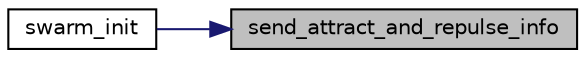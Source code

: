 digraph "send_attract_and_repulse_info"
{
 // LATEX_PDF_SIZE
  edge [fontname="Helvetica",fontsize="10",labelfontname="Helvetica",labelfontsize="10"];
  node [fontname="Helvetica",fontsize="10",shape=record];
  rankdir="RL";
  Node1 [label="send_attract_and_repulse_info",height=0.2,width=0.4,color="black", fillcolor="grey75", style="filled", fontcolor="black",tooltip=" "];
  Node1 -> Node2 [dir="back",color="midnightblue",fontsize="10",style="solid",fontname="Helvetica"];
  Node2 [label="swarm_init",height=0.2,width=0.4,color="black", fillcolor="white", style="filled",URL="$con_steer_8c.html#ac9fc25150ae671d5d5a8f6bec950de95",tooltip=" "];
}
